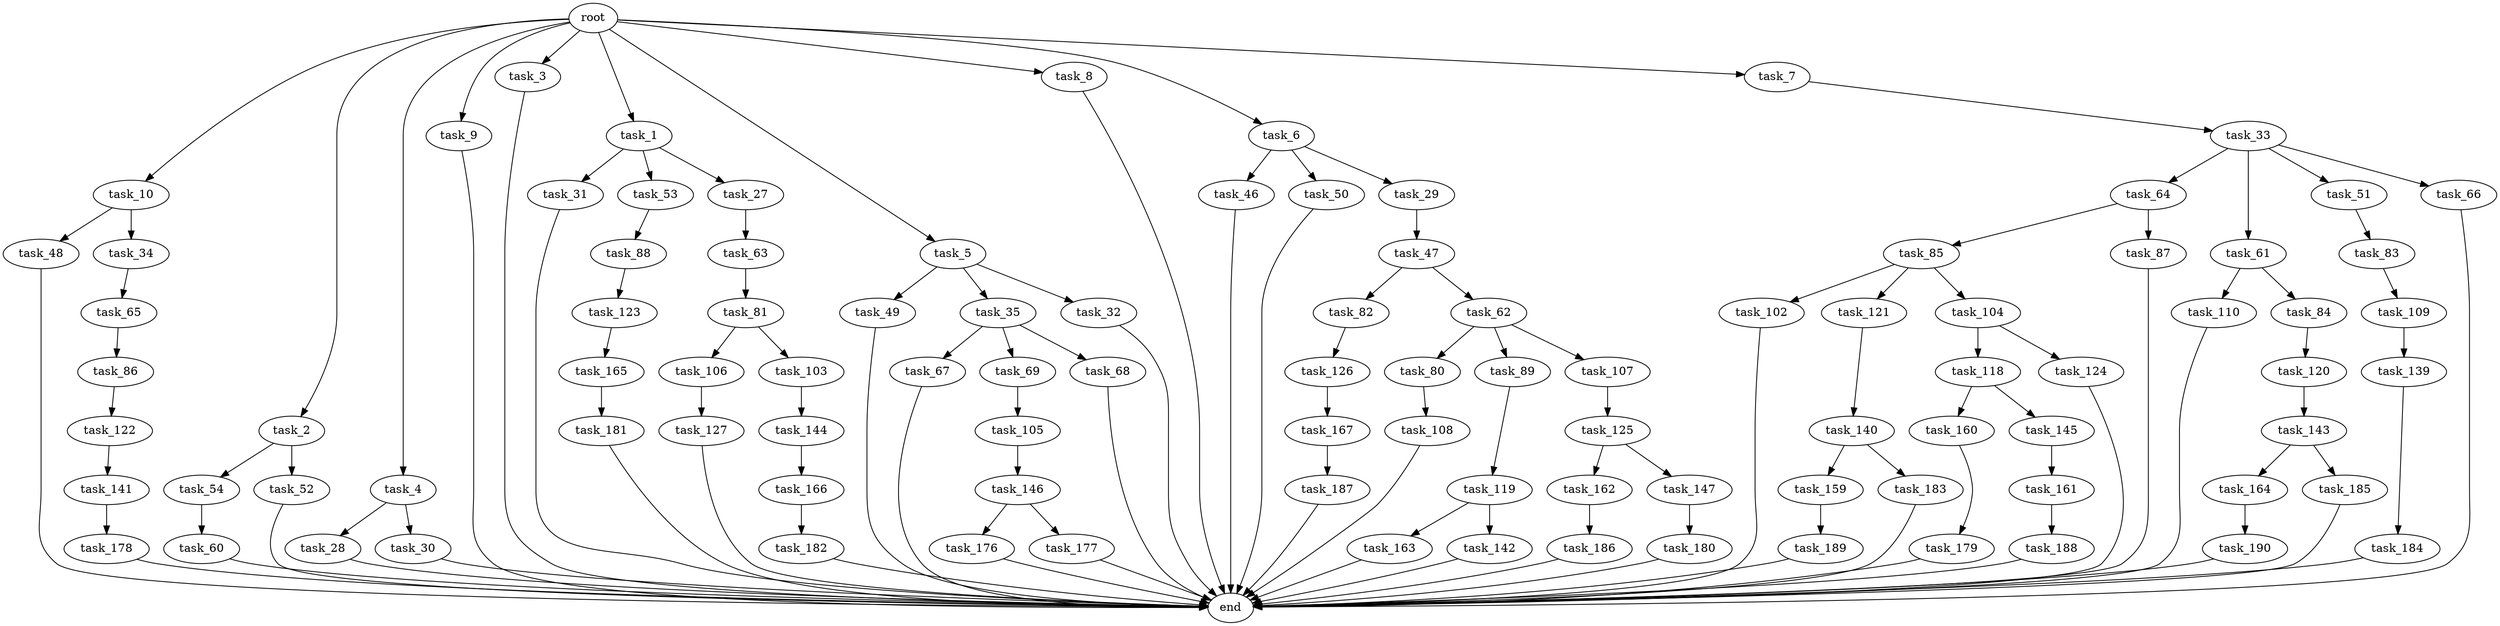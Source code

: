 digraph G {
  task_118 [size="1099511627.776000"];
  task_102 [size="68719476.736000"];
  task_65 [size="1391569403.904000"];
  task_176 [size="274877906.944000"];
  task_162 [size="841813590.016000"];
  task_105 [size="841813590.016000"];
  task_54 [size="274877906.944000"];
  task_119 [size="68719476.736000"];
  task_166 [size="1391569403.904000"];
  task_163 [size="1391569403.904000"];
  task_144 [size="841813590.016000"];
  task_46 [size="618475290.624000"];
  task_179 [size="618475290.624000"];
  task_164 [size="1099511627.776000"];
  task_82 [size="68719476.736000"];
  task_10 [size="2.048000"];
  task_182 [size="68719476.736000"];
  task_139 [size="274877906.944000"];
  task_28 [size="429496729.600000"];
  task_49 [size="68719476.736000"];
  task_127 [size="68719476.736000"];
  task_31 [size="1717986918.400000"];
  task_50 [size="618475290.624000"];
  task_146 [size="1099511627.776000"];
  task_159 [size="618475290.624000"];
  task_106 [size="274877906.944000"];
  task_121 [size="68719476.736000"];
  task_140 [size="1391569403.904000"];
  task_147 [size="841813590.016000"];
  task_190 [size="1099511627.776000"];
  task_122 [size="1099511627.776000"];
  task_126 [size="274877906.944000"];
  task_52 [size="274877906.944000"];
  task_2 [size="2.048000"];
  task_67 [size="154618822.656000"];
  task_110 [size="274877906.944000"];
  task_186 [size="1717986918.400000"];
  task_30 [size="429496729.600000"];
  task_177 [size="274877906.944000"];
  task_160 [size="429496729.600000"];
  task_104 [size="68719476.736000"];
  task_33 [size="618475290.624000"];
  task_4 [size="2.048000"];
  task_109 [size="1099511627.776000"];
  task_48 [size="841813590.016000"];
  task_141 [size="1391569403.904000"];
  task_85 [size="1099511627.776000"];
  task_80 [size="154618822.656000"];
  task_35 [size="68719476.736000"];
  task_103 [size="274877906.944000"];
  task_181 [size="68719476.736000"];
  task_89 [size="154618822.656000"];
  task_120 [size="841813590.016000"];
  task_34 [size="841813590.016000"];
  task_9 [size="2.048000"];
  task_32 [size="68719476.736000"];
  task_143 [size="154618822.656000"];
  task_3 [size="2.048000"];
  task_86 [size="1717986918.400000"];
  task_189 [size="1717986918.400000"];
  task_62 [size="68719476.736000"];
  task_1 [size="2.048000"];
  task_107 [size="154618822.656000"];
  task_60 [size="429496729.600000"];
  task_69 [size="154618822.656000"];
  task_167 [size="154618822.656000"];
  task_5 [size="2.048000"];
  task_108 [size="68719476.736000"];
  task_88 [size="618475290.624000"];
  end [size="0.000000"];
  task_8 [size="2.048000"];
  task_87 [size="1099511627.776000"];
  task_64 [size="274877906.944000"];
  task_84 [size="274877906.944000"];
  task_83 [size="618475290.624000"];
  task_63 [size="154618822.656000"];
  task_183 [size="618475290.624000"];
  task_142 [size="1391569403.904000"];
  task_47 [size="429496729.600000"];
  task_29 [size="618475290.624000"];
  task_145 [size="429496729.600000"];
  task_53 [size="1717986918.400000"];
  task_178 [size="154618822.656000"];
  root [size="0.000000"];
  task_187 [size="1391569403.904000"];
  task_27 [size="1717986918.400000"];
  task_123 [size="429496729.600000"];
  task_184 [size="841813590.016000"];
  task_180 [size="68719476.736000"];
  task_6 [size="2.048000"];
  task_7 [size="2.048000"];
  task_185 [size="1099511627.776000"];
  task_61 [size="274877906.944000"];
  task_188 [size="1099511627.776000"];
  task_81 [size="274877906.944000"];
  task_165 [size="154618822.656000"];
  task_161 [size="1391569403.904000"];
  task_51 [size="274877906.944000"];
  task_125 [size="1391569403.904000"];
  task_124 [size="1099511627.776000"];
  task_68 [size="154618822.656000"];
  task_66 [size="274877906.944000"];

  task_118 -> task_145 [size="209715200.000000"];
  task_118 -> task_160 [size="209715200.000000"];
  task_102 -> end [size="1.000000"];
  task_65 -> task_86 [size="838860800.000000"];
  task_176 -> end [size="1.000000"];
  task_162 -> task_186 [size="838860800.000000"];
  task_105 -> task_146 [size="536870912.000000"];
  task_54 -> task_60 [size="209715200.000000"];
  task_119 -> task_163 [size="679477248.000000"];
  task_119 -> task_142 [size="679477248.000000"];
  task_166 -> task_182 [size="33554432.000000"];
  task_163 -> end [size="1.000000"];
  task_144 -> task_166 [size="679477248.000000"];
  task_46 -> end [size="1.000000"];
  task_179 -> end [size="1.000000"];
  task_164 -> task_190 [size="536870912.000000"];
  task_82 -> task_126 [size="134217728.000000"];
  task_10 -> task_48 [size="411041792.000000"];
  task_10 -> task_34 [size="411041792.000000"];
  task_182 -> end [size="1.000000"];
  task_139 -> task_184 [size="411041792.000000"];
  task_28 -> end [size="1.000000"];
  task_49 -> end [size="1.000000"];
  task_127 -> end [size="1.000000"];
  task_31 -> end [size="1.000000"];
  task_50 -> end [size="1.000000"];
  task_146 -> task_176 [size="134217728.000000"];
  task_146 -> task_177 [size="134217728.000000"];
  task_159 -> task_189 [size="838860800.000000"];
  task_106 -> task_127 [size="33554432.000000"];
  task_121 -> task_140 [size="679477248.000000"];
  task_140 -> task_183 [size="301989888.000000"];
  task_140 -> task_159 [size="301989888.000000"];
  task_147 -> task_180 [size="33554432.000000"];
  task_190 -> end [size="1.000000"];
  task_122 -> task_141 [size="679477248.000000"];
  task_126 -> task_167 [size="75497472.000000"];
  task_52 -> end [size="1.000000"];
  task_2 -> task_52 [size="134217728.000000"];
  task_2 -> task_54 [size="134217728.000000"];
  task_67 -> end [size="1.000000"];
  task_110 -> end [size="1.000000"];
  task_186 -> end [size="1.000000"];
  task_30 -> end [size="1.000000"];
  task_177 -> end [size="1.000000"];
  task_160 -> task_179 [size="301989888.000000"];
  task_104 -> task_124 [size="536870912.000000"];
  task_104 -> task_118 [size="536870912.000000"];
  task_33 -> task_61 [size="134217728.000000"];
  task_33 -> task_51 [size="134217728.000000"];
  task_33 -> task_66 [size="134217728.000000"];
  task_33 -> task_64 [size="134217728.000000"];
  task_4 -> task_28 [size="209715200.000000"];
  task_4 -> task_30 [size="209715200.000000"];
  task_109 -> task_139 [size="134217728.000000"];
  task_48 -> end [size="1.000000"];
  task_141 -> task_178 [size="75497472.000000"];
  task_85 -> task_102 [size="33554432.000000"];
  task_85 -> task_104 [size="33554432.000000"];
  task_85 -> task_121 [size="33554432.000000"];
  task_80 -> task_108 [size="33554432.000000"];
  task_35 -> task_68 [size="75497472.000000"];
  task_35 -> task_69 [size="75497472.000000"];
  task_35 -> task_67 [size="75497472.000000"];
  task_103 -> task_144 [size="411041792.000000"];
  task_181 -> end [size="1.000000"];
  task_89 -> task_119 [size="33554432.000000"];
  task_120 -> task_143 [size="75497472.000000"];
  task_34 -> task_65 [size="679477248.000000"];
  task_9 -> end [size="1.000000"];
  task_32 -> end [size="1.000000"];
  task_143 -> task_164 [size="536870912.000000"];
  task_143 -> task_185 [size="536870912.000000"];
  task_3 -> end [size="1.000000"];
  task_86 -> task_122 [size="536870912.000000"];
  task_189 -> end [size="1.000000"];
  task_62 -> task_107 [size="75497472.000000"];
  task_62 -> task_80 [size="75497472.000000"];
  task_62 -> task_89 [size="75497472.000000"];
  task_1 -> task_53 [size="838860800.000000"];
  task_1 -> task_31 [size="838860800.000000"];
  task_1 -> task_27 [size="838860800.000000"];
  task_107 -> task_125 [size="679477248.000000"];
  task_60 -> end [size="1.000000"];
  task_69 -> task_105 [size="411041792.000000"];
  task_167 -> task_187 [size="679477248.000000"];
  task_5 -> task_35 [size="33554432.000000"];
  task_5 -> task_49 [size="33554432.000000"];
  task_5 -> task_32 [size="33554432.000000"];
  task_108 -> end [size="1.000000"];
  task_88 -> task_123 [size="209715200.000000"];
  task_8 -> end [size="1.000000"];
  task_87 -> end [size="1.000000"];
  task_64 -> task_87 [size="536870912.000000"];
  task_64 -> task_85 [size="536870912.000000"];
  task_84 -> task_120 [size="411041792.000000"];
  task_83 -> task_109 [size="536870912.000000"];
  task_63 -> task_81 [size="134217728.000000"];
  task_183 -> end [size="1.000000"];
  task_142 -> end [size="1.000000"];
  task_47 -> task_82 [size="33554432.000000"];
  task_47 -> task_62 [size="33554432.000000"];
  task_29 -> task_47 [size="209715200.000000"];
  task_145 -> task_161 [size="679477248.000000"];
  task_53 -> task_88 [size="301989888.000000"];
  task_178 -> end [size="1.000000"];
  root -> task_2 [size="1.000000"];
  root -> task_6 [size="1.000000"];
  root -> task_4 [size="1.000000"];
  root -> task_5 [size="1.000000"];
  root -> task_10 [size="1.000000"];
  root -> task_3 [size="1.000000"];
  root -> task_9 [size="1.000000"];
  root -> task_8 [size="1.000000"];
  root -> task_7 [size="1.000000"];
  root -> task_1 [size="1.000000"];
  task_187 -> end [size="1.000000"];
  task_27 -> task_63 [size="75497472.000000"];
  task_123 -> task_165 [size="75497472.000000"];
  task_184 -> end [size="1.000000"];
  task_180 -> end [size="1.000000"];
  task_6 -> task_29 [size="301989888.000000"];
  task_6 -> task_50 [size="301989888.000000"];
  task_6 -> task_46 [size="301989888.000000"];
  task_7 -> task_33 [size="301989888.000000"];
  task_185 -> end [size="1.000000"];
  task_61 -> task_110 [size="134217728.000000"];
  task_61 -> task_84 [size="134217728.000000"];
  task_188 -> end [size="1.000000"];
  task_81 -> task_103 [size="134217728.000000"];
  task_81 -> task_106 [size="134217728.000000"];
  task_165 -> task_181 [size="33554432.000000"];
  task_161 -> task_188 [size="536870912.000000"];
  task_51 -> task_83 [size="301989888.000000"];
  task_125 -> task_147 [size="411041792.000000"];
  task_125 -> task_162 [size="411041792.000000"];
  task_124 -> end [size="1.000000"];
  task_68 -> end [size="1.000000"];
  task_66 -> end [size="1.000000"];
}
